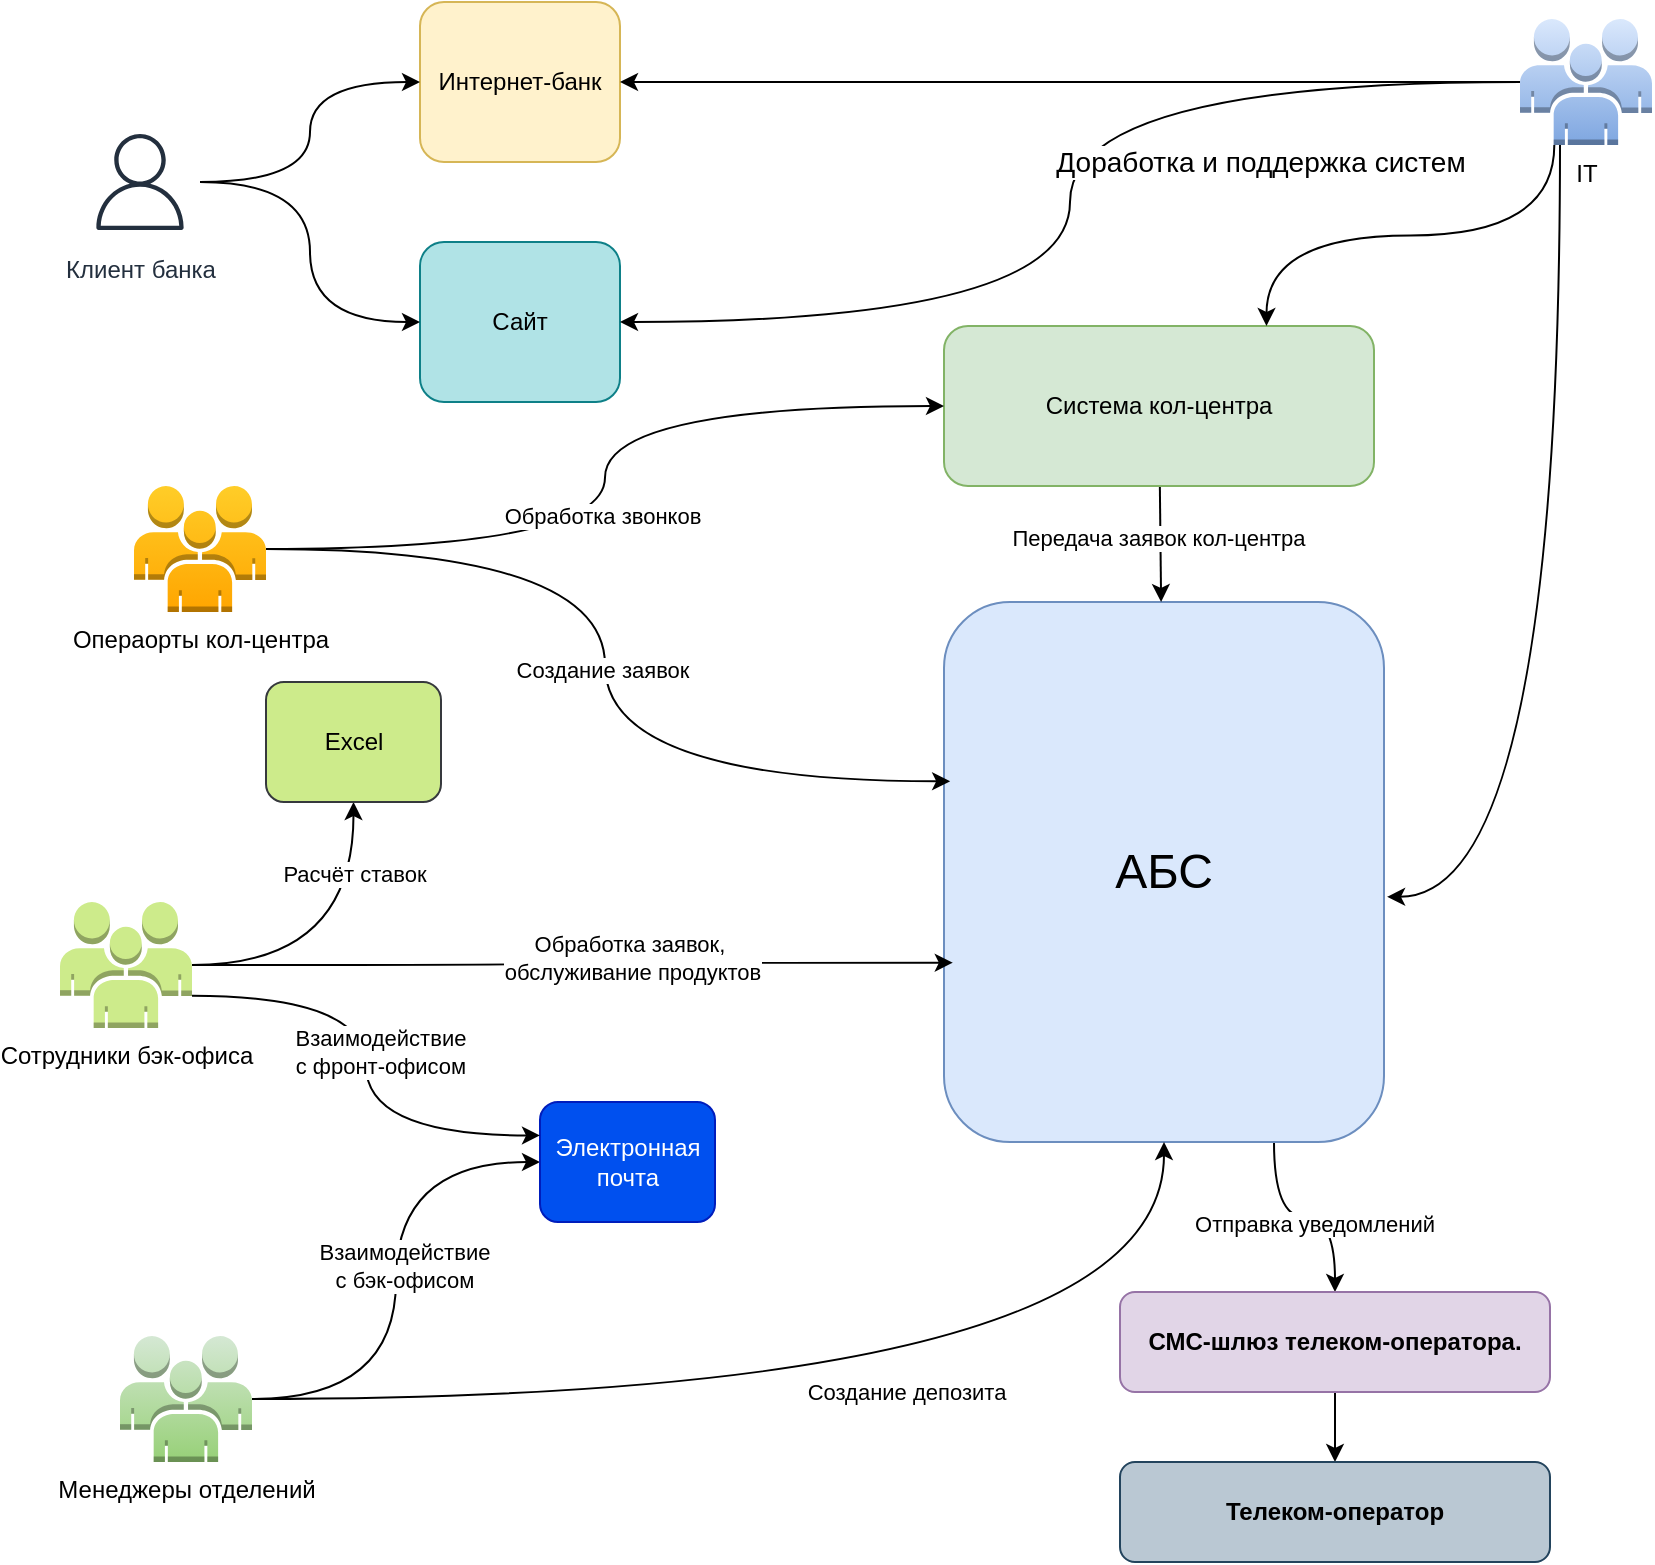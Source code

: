 <mxfile>
    <diagram id="fKMYEzc_AChrUhOBZK7M" name="Page-1">
        <mxGraphModel dx="3106" dy="3070" grid="1" gridSize="10" guides="1" tooltips="1" connect="1" arrows="1" fold="1" page="1" pageScale="1" pageWidth="850" pageHeight="1100" math="0" shadow="0">
            <root>
                <mxCell id="0"/>
                <mxCell id="1" parent="0"/>
                <mxCell id="33" style="edgeStyle=orthogonalEdgeStyle;html=1;entryX=0.5;entryY=0;entryDx=0;entryDy=0;exitX=0.75;exitY=1;exitDx=0;exitDy=0;curved=1;" edge="1" parent="1" source="2" target="4">
                    <mxGeometry relative="1" as="geometry"/>
                </mxCell>
                <mxCell id="34" value="Отправка уведомлений" style="edgeLabel;html=1;align=center;verticalAlign=middle;resizable=0;points=[];" vertex="1" connectable="0" parent="33">
                    <mxGeometry x="0.078" y="-3" relative="1" as="geometry">
                        <mxPoint as="offset"/>
                    </mxGeometry>
                </mxCell>
                <mxCell id="2" value="&lt;font&gt;АБС&lt;/font&gt;" style="rounded=1;whiteSpace=wrap;html=1;fontSize=24;fillColor=#dae8fc;strokeColor=#6c8ebf;" vertex="1" parent="1">
                    <mxGeometry x="-1228" y="-1890" width="220" height="270" as="geometry"/>
                </mxCell>
                <mxCell id="47" style="edgeStyle=none;html=1;" edge="1" parent="1" source="3" target="2">
                    <mxGeometry relative="1" as="geometry"/>
                </mxCell>
                <mxCell id="48" value="Передача заявок кол-центра" style="edgeLabel;html=1;align=center;verticalAlign=middle;resizable=0;points=[];" vertex="1" connectable="0" parent="47">
                    <mxGeometry x="-0.104" y="-1" relative="1" as="geometry">
                        <mxPoint as="offset"/>
                    </mxGeometry>
                </mxCell>
                <mxCell id="3" value="Система кол-центра" style="rounded=1;whiteSpace=wrap;html=1;fillColor=#d5e8d4;strokeColor=#82b366;" vertex="1" parent="1">
                    <mxGeometry x="-1228" y="-2028" width="215" height="80" as="geometry"/>
                </mxCell>
                <mxCell id="35" style="edgeStyle=none;html=1;entryX=0.5;entryY=0;entryDx=0;entryDy=0;" edge="1" parent="1" source="4" target="5">
                    <mxGeometry relative="1" as="geometry"/>
                </mxCell>
                <mxCell id="4" value="&lt;strong&gt;СМС-шлюз телеком-оператора.&lt;/strong&gt;" style="rounded=1;whiteSpace=wrap;html=1;fillColor=#e1d5e7;strokeColor=#9673a6;fontSize=12;" vertex="1" parent="1">
                    <mxGeometry x="-1140" y="-1545" width="215" height="50" as="geometry"/>
                </mxCell>
                <mxCell id="5" value="&lt;meta charset=&quot;utf-8&quot;&gt;&lt;strong&gt;Телеком-оператор&lt;/strong&gt;" style="rounded=1;whiteSpace=wrap;html=1;fillColor=#bac8d3;strokeColor=#23445d;" vertex="1" parent="1">
                    <mxGeometry x="-1140" y="-1460" width="215" height="50" as="geometry"/>
                </mxCell>
                <mxCell id="6" value="Интернет-банк" style="rounded=1;whiteSpace=wrap;html=1;fillColor=#fff2cc;strokeColor=#d6b656;" vertex="1" parent="1">
                    <mxGeometry x="-1490" y="-2190" width="100" height="80" as="geometry"/>
                </mxCell>
                <mxCell id="7" value="Сайт" style="rounded=1;whiteSpace=wrap;html=1;fillColor=#b0e3e6;strokeColor=#0e8088;" vertex="1" parent="1">
                    <mxGeometry x="-1490" y="-2070" width="100" height="80" as="geometry"/>
                </mxCell>
                <mxCell id="31" style="edgeStyle=orthogonalEdgeStyle;html=1;entryX=0;entryY=0.5;entryDx=0;entryDy=0;curved=1;" edge="1" parent="1" source="8" target="6">
                    <mxGeometry relative="1" as="geometry"/>
                </mxCell>
                <mxCell id="32" style="edgeStyle=orthogonalEdgeStyle;html=1;entryX=0;entryY=0.5;entryDx=0;entryDy=0;curved=1;" edge="1" parent="1" source="8" target="7">
                    <mxGeometry relative="1" as="geometry"/>
                </mxCell>
                <mxCell id="8" value="Клиент банка" style="sketch=0;outlineConnect=0;fontColor=#232F3E;gradientColor=none;strokeColor=#232F3E;fillColor=#ffffff;dashed=0;verticalLabelPosition=bottom;verticalAlign=top;align=center;html=1;fontSize=12;fontStyle=0;aspect=fixed;shape=mxgraph.aws4.resourceIcon;resIcon=mxgraph.aws4.user;" vertex="1" parent="1">
                    <mxGeometry x="-1660" y="-2130" width="60" height="60" as="geometry"/>
                </mxCell>
                <mxCell id="16" style="edgeStyle=orthogonalEdgeStyle;html=1;entryX=0;entryY=0.5;entryDx=0;entryDy=0;curved=1;" edge="1" parent="1" source="9" target="3">
                    <mxGeometry relative="1" as="geometry"/>
                </mxCell>
                <mxCell id="17" value="Обработка звонков" style="edgeLabel;html=1;align=center;verticalAlign=middle;resizable=0;points=[];" vertex="1" connectable="0" parent="16">
                    <mxGeometry x="-0.095" y="2" relative="1" as="geometry">
                        <mxPoint as="offset"/>
                    </mxGeometry>
                </mxCell>
                <mxCell id="22" style="edgeStyle=orthogonalEdgeStyle;html=1;curved=1;entryX=0.014;entryY=0.332;entryDx=0;entryDy=0;entryPerimeter=0;" edge="1" parent="1" source="9" target="2">
                    <mxGeometry relative="1" as="geometry"/>
                </mxCell>
                <mxCell id="23" value="Создание заявок" style="edgeLabel;html=1;align=center;verticalAlign=middle;resizable=0;points=[];" vertex="1" connectable="0" parent="22">
                    <mxGeometry x="0.001" y="-2" relative="1" as="geometry">
                        <mxPoint as="offset"/>
                    </mxGeometry>
                </mxCell>
                <mxCell id="9" value="Операорты кол-центра" style="outlineConnect=0;dashed=0;verticalLabelPosition=bottom;verticalAlign=top;align=center;html=1;shape=mxgraph.aws3.users;fillColor=#ffcd28;strokeColor=#d79b00;gradientColor=#ffa500;" vertex="1" parent="1">
                    <mxGeometry x="-1633" y="-1948" width="66" height="63" as="geometry"/>
                </mxCell>
                <mxCell id="11" value="Сотрудники бэк-офиса" style="outlineConnect=0;dashed=0;verticalLabelPosition=bottom;verticalAlign=top;align=center;html=1;shape=mxgraph.aws3.users;fillColor=#cdeb8b;strokeColor=#36393d;" vertex="1" parent="1">
                    <mxGeometry x="-1670" y="-1740" width="66" height="63" as="geometry"/>
                </mxCell>
                <mxCell id="27" style="edgeStyle=orthogonalEdgeStyle;html=1;exitX=1;exitY=0.5;exitDx=0;exitDy=0;exitPerimeter=0;curved=1;" edge="1" parent="1" source="11" target="26">
                    <mxGeometry relative="1" as="geometry"/>
                </mxCell>
                <mxCell id="50" value="Расчёт ставок" style="edgeLabel;html=1;align=center;verticalAlign=middle;resizable=0;points=[];" vertex="1" connectable="0" parent="27">
                    <mxGeometry x="0.413" y="3" relative="1" as="geometry">
                        <mxPoint x="3" y="-12" as="offset"/>
                    </mxGeometry>
                </mxCell>
                <mxCell id="29" style="edgeStyle=orthogonalEdgeStyle;html=1;curved=1;" edge="1" parent="1" source="13" target="2">
                    <mxGeometry relative="1" as="geometry"/>
                </mxCell>
                <mxCell id="30" value="Создание депозита" style="edgeLabel;html=1;align=center;verticalAlign=middle;resizable=0;points=[];" vertex="1" connectable="0" parent="29">
                    <mxGeometry x="0.117" y="4" relative="1" as="geometry">
                        <mxPoint as="offset"/>
                    </mxGeometry>
                </mxCell>
                <mxCell id="42" style="edgeStyle=orthogonalEdgeStyle;html=1;entryX=0;entryY=0.5;entryDx=0;entryDy=0;curved=1;" edge="1" parent="1" source="13" target="41">
                    <mxGeometry relative="1" as="geometry"/>
                </mxCell>
                <mxCell id="46" value="Взаимодействие&lt;div&gt;с бэк-офисом&lt;/div&gt;" style="edgeLabel;html=1;align=center;verticalAlign=middle;resizable=0;points=[];" vertex="1" connectable="0" parent="42">
                    <mxGeometry x="-0.037" y="2" relative="1" as="geometry">
                        <mxPoint x="6" y="-12" as="offset"/>
                    </mxGeometry>
                </mxCell>
                <mxCell id="13" value="Менеджеры отделений" style="outlineConnect=0;dashed=0;verticalLabelPosition=bottom;verticalAlign=top;align=center;html=1;shape=mxgraph.aws3.users;fillColor=#d5e8d4;strokeColor=#82b366;gradientColor=#97d077;" vertex="1" parent="1">
                    <mxGeometry x="-1640" y="-1523" width="66" height="63" as="geometry"/>
                </mxCell>
                <mxCell id="36" style="edgeStyle=orthogonalEdgeStyle;html=1;curved=1;" edge="1" parent="1" source="15" target="6">
                    <mxGeometry relative="1" as="geometry"/>
                </mxCell>
                <mxCell id="37" style="edgeStyle=orthogonalEdgeStyle;html=1;entryX=1;entryY=0.5;entryDx=0;entryDy=0;curved=1;" edge="1" parent="1" source="15" target="7">
                    <mxGeometry relative="1" as="geometry"/>
                </mxCell>
                <mxCell id="38" style="edgeStyle=orthogonalEdgeStyle;html=1;exitX=0.26;exitY=1;exitDx=0;exitDy=0;exitPerimeter=0;entryX=0.75;entryY=0;entryDx=0;entryDy=0;curved=1;" edge="1" parent="1" source="15" target="3">
                    <mxGeometry relative="1" as="geometry"/>
                </mxCell>
                <mxCell id="40" value="&lt;font style=&quot;font-size: 14px;&quot;&gt;Доработка и поддержка систем&lt;/font&gt;" style="edgeLabel;html=1;align=center;verticalAlign=middle;resizable=0;points=[];" vertex="1" connectable="0" parent="38">
                    <mxGeometry x="-0.703" y="-9" relative="1" as="geometry">
                        <mxPoint x="-138" y="-27" as="offset"/>
                    </mxGeometry>
                </mxCell>
                <mxCell id="15" value="IT" style="outlineConnect=0;dashed=0;verticalLabelPosition=bottom;verticalAlign=top;align=center;html=1;shape=mxgraph.aws3.users;fillColor=#dae8fc;strokeColor=#6c8ebf;gradientColor=#7ea6e0;" vertex="1" parent="1">
                    <mxGeometry x="-940" y="-2181.5" width="66" height="63" as="geometry"/>
                </mxCell>
                <mxCell id="24" style="edgeStyle=orthogonalEdgeStyle;html=1;entryX=0.02;entryY=0.668;entryDx=0;entryDy=0;entryPerimeter=0;curved=1;" edge="1" parent="1" source="11" target="2">
                    <mxGeometry relative="1" as="geometry"/>
                </mxCell>
                <mxCell id="25" value="Обработка заявок,&amp;nbsp;&lt;div&gt;обслуживание продуктов&lt;/div&gt;" style="edgeLabel;html=1;align=center;verticalAlign=middle;resizable=0;points=[];" vertex="1" connectable="0" parent="24">
                    <mxGeometry x="0.01" y="-2" relative="1" as="geometry">
                        <mxPoint x="28" y="-5" as="offset"/>
                    </mxGeometry>
                </mxCell>
                <mxCell id="26" value="Excel" style="rounded=1;whiteSpace=wrap;html=1;fillColor=#cdeb8b;strokeColor=#36393d;" vertex="1" parent="1">
                    <mxGeometry x="-1567" y="-1850" width="87.5" height="60" as="geometry"/>
                </mxCell>
                <mxCell id="39" style="edgeStyle=orthogonalEdgeStyle;html=1;entryX=1.007;entryY=0.546;entryDx=0;entryDy=0;entryPerimeter=0;curved=1;" edge="1" parent="1" source="15" target="2">
                    <mxGeometry relative="1" as="geometry">
                        <Array as="points">
                            <mxPoint x="-920" y="-1743"/>
                        </Array>
                    </mxGeometry>
                </mxCell>
                <mxCell id="41" value="Электронная почта" style="rounded=1;whiteSpace=wrap;html=1;fillColor=#0050ef;strokeColor=#001DBC;fontColor=#ffffff;" vertex="1" parent="1">
                    <mxGeometry x="-1430" y="-1640" width="87.5" height="60" as="geometry"/>
                </mxCell>
                <mxCell id="44" style="edgeStyle=orthogonalEdgeStyle;html=1;entryX=0;entryY=0.279;entryDx=0;entryDy=0;curved=1;entryPerimeter=0;exitX=1;exitY=0.745;exitDx=0;exitDy=0;exitPerimeter=0;" edge="1" parent="1" source="11" target="41">
                    <mxGeometry relative="1" as="geometry"/>
                </mxCell>
                <mxCell id="45" value="Взаимодействие&lt;div&gt;с фронт-офисом&lt;/div&gt;" style="edgeLabel;html=1;align=center;verticalAlign=middle;resizable=0;points=[];" vertex="1" connectable="0" parent="44">
                    <mxGeometry x="0.11" y="8" relative="1" as="geometry">
                        <mxPoint x="-1" y="-21" as="offset"/>
                    </mxGeometry>
                </mxCell>
            </root>
        </mxGraphModel>
    </diagram>
</mxfile>